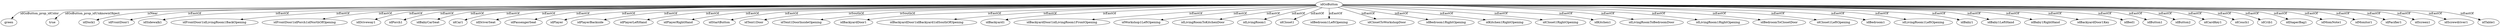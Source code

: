 strict digraph  {
idGoButton [node_type=entity_node];
green [node_type=property_node];
true [node_type=property_node];
idDock1 [node_type=entity_node];
idFrontDoor1 [node_type=entity_node];
idSidewalk1 [node_type=entity_node];
idFrontDoor1idLivingRoom1BackOpening [node_type=entity_node];
idFrontDoor1idPorch1idNorthOfOpening [node_type=entity_node];
idDriveway1 [node_type=entity_node];
idPorch1 [node_type=entity_node];
idBabyCarSeat [node_type=entity_node];
idCar1 [node_type=entity_node];
idDriverSeat [node_type=entity_node];
idPassengerSeat [node_type=entity_node];
idPlayer [node_type=entity_node];
idPlayerBackside [node_type=entity_node];
idPlayerLeftHand [node_type=entity_node];
idPlayerRightHand [node_type=entity_node];
idStartButton [node_type=entity_node];
idTent1Door [node_type=entity_node];
idTent1DoorInsideOpening [node_type=entity_node];
idBackyardDoor1 [node_type=entity_node];
idBackyardDoor1idBackyard1idSouthOfOpening [node_type=entity_node];
idBackyard1 [node_type=entity_node];
idBackyardDoor1idLivingRoom1FrontOpening [node_type=entity_node];
idWorkshop1LeftOpening [node_type=entity_node];
idLivingRoomToKitchenDoor [node_type=entity_node];
idLivingRoom1 [node_type=entity_node];
idCloset1 [node_type=entity_node];
idBedroom1LeftOpening [node_type=entity_node];
idClosetToWorkshopDoor [node_type=entity_node];
idBedroom1RightOpening [node_type=entity_node];
idKitchen1RightOpening [node_type=entity_node];
idCloset1RightOpening [node_type=entity_node];
idKitchen1 [node_type=entity_node];
idLivingRoomToBedroomDoor [node_type=entity_node];
idLivingRoom1RightOpening [node_type=entity_node];
idBedroomToClosetDoor [node_type=entity_node];
idCloset1LeftOpening [node_type=entity_node];
idBedroom1 [node_type=entity_node];
idLivingRoom1LeftOpening [node_type=entity_node];
idBaby1 [node_type=entity_node];
idBaby1LeftHand [node_type=entity_node];
idBaby1RightHand [node_type=entity_node];
idBackyardDoor1Key [node_type=entity_node];
idBed1 [node_type=entity_node];
idButton1 [node_type=entity_node];
idButton2 [node_type=entity_node];
idCardKey1 [node_type=entity_node];
idCouch1 [node_type=entity_node];
idCrib1 [node_type=entity_node];
idDiaperBag1 [node_type=entity_node];
idMomNote1 [node_type=entity_node];
idMonitor1 [node_type=entity_node];
idPacifier1 [node_type=entity_node];
idScreen1 [node_type=entity_node];
idScrewdriver1 [node_type=entity_node];
idTable1 [node_type=entity_node];
idGoButton -> green  [edge_type=property, label=idGoButton_prop_idColor];
idGoButton -> true  [edge_type=property, label=idGoButton_prop_idUnknownObject];
idGoButton -> idDock1  [edge_type=relationship, label=isNear];
idGoButton -> idFrontDoor1  [edge_type=relationship, label=isEastOf];
idGoButton -> idSidewalk1  [edge_type=relationship, label=isEastOf];
idGoButton -> idFrontDoor1idLivingRoom1BackOpening  [edge_type=relationship, label=isEastOf];
idGoButton -> idFrontDoor1idPorch1idNorthOfOpening  [edge_type=relationship, label=isEastOf];
idGoButton -> idDriveway1  [edge_type=relationship, label=isEastOf];
idGoButton -> idPorch1  [edge_type=relationship, label=isEastOf];
idGoButton -> idBabyCarSeat  [edge_type=relationship, label=isEastOf];
idGoButton -> idCar1  [edge_type=relationship, label=isEastOf];
idGoButton -> idDriverSeat  [edge_type=relationship, label=isEastOf];
idGoButton -> idPassengerSeat  [edge_type=relationship, label=isEastOf];
idGoButton -> idPlayer  [edge_type=relationship, label=isEastOf];
idGoButton -> idPlayerBackside  [edge_type=relationship, label=isEastOf];
idGoButton -> idPlayerLeftHand  [edge_type=relationship, label=isEastOf];
idGoButton -> idPlayerRightHand  [edge_type=relationship, label=isEastOf];
idGoButton -> idStartButton  [edge_type=relationship, label=isEastOf];
idGoButton -> idTent1Door  [edge_type=relationship, label=isSouthOf];
idGoButton -> idTent1DoorInsideOpening  [edge_type=relationship, label=isSouthOf];
idGoButton -> idBackyardDoor1  [edge_type=relationship, label=isEastOf];
idGoButton -> idBackyardDoor1idBackyard1idSouthOfOpening  [edge_type=relationship, label=isEastOf];
idGoButton -> idBackyard1  [edge_type=relationship, label=isEastOf];
idGoButton -> idBackyardDoor1idLivingRoom1FrontOpening  [edge_type=relationship, label=isEastOf];
idGoButton -> idWorkshop1LeftOpening  [edge_type=relationship, label=isEastOf];
idGoButton -> idLivingRoomToKitchenDoor  [edge_type=relationship, label=isEastOf];
idGoButton -> idLivingRoom1  [edge_type=relationship, label=isEastOf];
idGoButton -> idCloset1  [edge_type=relationship, label=isEastOf];
idGoButton -> idBedroom1LeftOpening  [edge_type=relationship, label=isEastOf];
idGoButton -> idClosetToWorkshopDoor  [edge_type=relationship, label=isEastOf];
idGoButton -> idBedroom1RightOpening  [edge_type=relationship, label=isEastOf];
idGoButton -> idKitchen1RightOpening  [edge_type=relationship, label=isEastOf];
idGoButton -> idCloset1RightOpening  [edge_type=relationship, label=isEastOf];
idGoButton -> idKitchen1  [edge_type=relationship, label=isEastOf];
idGoButton -> idLivingRoomToBedroomDoor  [edge_type=relationship, label=isEastOf];
idGoButton -> idLivingRoom1RightOpening  [edge_type=relationship, label=isEastOf];
idGoButton -> idBedroomToClosetDoor  [edge_type=relationship, label=isEastOf];
idGoButton -> idCloset1LeftOpening  [edge_type=relationship, label=isEastOf];
idGoButton -> idBedroom1  [edge_type=relationship, label=isEastOf];
idGoButton -> idLivingRoom1LeftOpening  [edge_type=relationship, label=isEastOf];
idGoButton -> idBaby1  [edge_type=relationship, label=isEastOf];
idGoButton -> idBaby1LeftHand  [edge_type=relationship, label=isEastOf];
idGoButton -> idBaby1RightHand  [edge_type=relationship, label=isEastOf];
idGoButton -> idBackyardDoor1Key  [edge_type=relationship, label=isEastOf];
idGoButton -> idBed1  [edge_type=relationship, label=isEastOf];
idGoButton -> idButton1  [edge_type=relationship, label=isEastOf];
idGoButton -> idButton2  [edge_type=relationship, label=isEastOf];
idGoButton -> idCardKey1  [edge_type=relationship, label=isEastOf];
idGoButton -> idCouch1  [edge_type=relationship, label=isEastOf];
idGoButton -> idCrib1  [edge_type=relationship, label=isEastOf];
idGoButton -> idDiaperBag1  [edge_type=relationship, label=isEastOf];
idGoButton -> idMomNote1  [edge_type=relationship, label=isEastOf];
idGoButton -> idMonitor1  [edge_type=relationship, label=isEastOf];
idGoButton -> idPacifier1  [edge_type=relationship, label=isEastOf];
idGoButton -> idScreen1  [edge_type=relationship, label=isEastOf];
idGoButton -> idScrewdriver1  [edge_type=relationship, label=isEastOf];
idGoButton -> idTable1  [edge_type=relationship, label=isEastOf];
}

